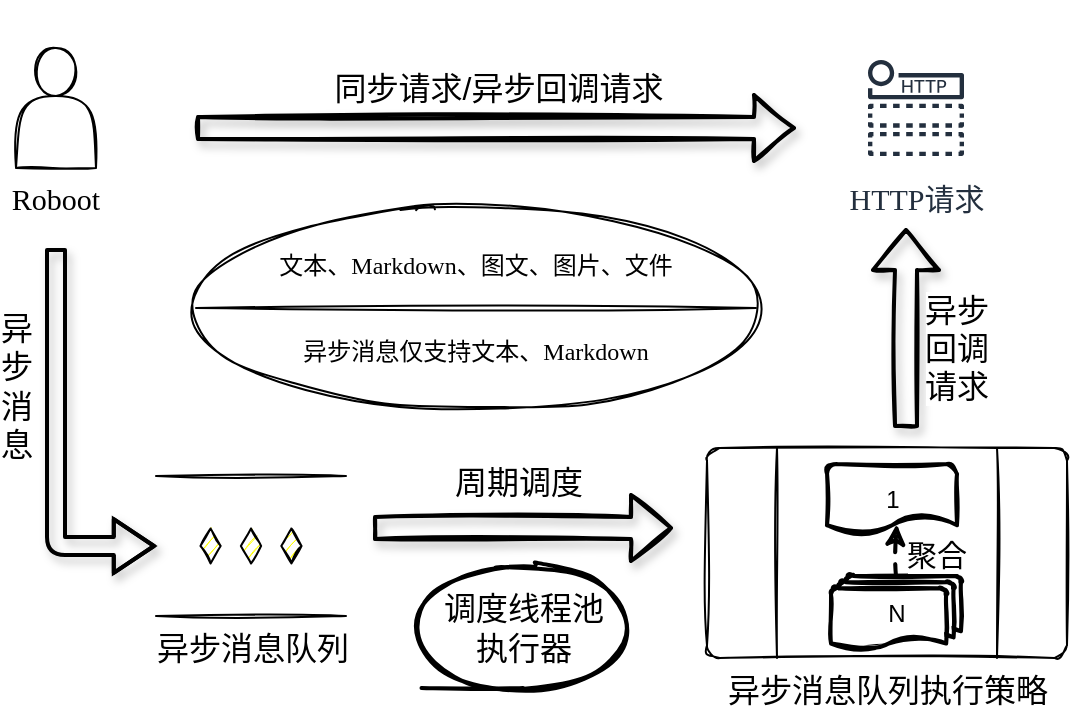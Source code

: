 <mxfile version="14.1.8" type="device"><diagram id="GIbewcq3GtpSmuvtld6-" name="第 1 页"><mxGraphModel dx="946" dy="672" grid="1" gridSize="10" guides="1" tooltips="1" connect="1" arrows="1" fold="1" page="1" pageScale="1" pageWidth="827" pageHeight="1169" math="0" shadow="0"><root><mxCell id="0"/><mxCell id="1" parent="0"/><mxCell id="-RmuLbPdIrOZDLfen1dQ-1" value="&lt;font style=&quot;font-size: 15px&quot; face=&quot;Comic Sans MS&quot;&gt;&lt;br&gt;&lt;br&gt;&lt;br&gt;&lt;br&gt;&lt;br&gt;Roboot&lt;/font&gt;" style="shape=actor;whiteSpace=wrap;html=1;sketch=1;" vertex="1" parent="1"><mxGeometry x="160" y="50" width="40" height="60" as="geometry"/></mxCell><mxCell id="-RmuLbPdIrOZDLfen1dQ-2" value="&lt;font style=&quot;font-size: 16px&quot;&gt;异步消息队列&lt;/font&gt;" style="verticalLabelPosition=bottom;verticalAlign=top;html=1;shape=mxgraph.flowchart.parallel_mode;pointerEvents=1;sketch=1;" vertex="1" parent="1"><mxGeometry x="230" y="264" width="95" height="70" as="geometry"/></mxCell><mxCell id="-RmuLbPdIrOZDLfen1dQ-3" value="&lt;font style=&quot;font-size: 15px&quot; face=&quot;Comic Sans MS&quot;&gt;HTTP请求&lt;/font&gt;" style="outlineConnect=0;fontColor=#232F3E;gradientColor=none;strokeColor=#232F3E;fillColor=#ffffff;dashed=0;verticalLabelPosition=bottom;verticalAlign=top;align=center;html=1;fontSize=12;fontStyle=0;aspect=fixed;shape=mxgraph.aws4.resourceIcon;resIcon=mxgraph.aws4.http_notification;sketch=0;" vertex="1" parent="1"><mxGeometry x="580" y="50" width="60" height="60" as="geometry"/></mxCell><mxCell id="-RmuLbPdIrOZDLfen1dQ-7" value="&lt;font style=&quot;font-size: 16px&quot;&gt;调度线程池&lt;br&gt;执行器&lt;/font&gt;" style="strokeWidth=2;html=1;shape=mxgraph.flowchart.sequential_data;whiteSpace=wrap;flipH=1;sketch=1;" vertex="1" parent="1"><mxGeometry x="362.75" y="310" width="101.5" height="60" as="geometry"/></mxCell><mxCell id="-RmuLbPdIrOZDLfen1dQ-17" value="" style="shape=flexArrow;endArrow=classic;html=1;strokeWidth=2;sketch=1;shadow=1;" edge="1" parent="1"><mxGeometry width="50" height="50" relative="1" as="geometry"><mxPoint x="338.5" y="290" as="sourcePoint"/><mxPoint x="488.5" y="290" as="targetPoint"/></mxGeometry></mxCell><mxCell id="-RmuLbPdIrOZDLfen1dQ-22" value="&lt;font style=&quot;font-size: 16px&quot;&gt;周期调度&lt;/font&gt;" style="edgeLabel;html=1;align=center;verticalAlign=middle;resizable=0;points=[];" vertex="1" connectable="0" parent="-RmuLbPdIrOZDLfen1dQ-17"><mxGeometry x="-0.145" y="1" relative="1" as="geometry"><mxPoint x="8.33" y="-22.26" as="offset"/></mxGeometry></mxCell><mxCell id="-RmuLbPdIrOZDLfen1dQ-18" value="" style="shape=flexArrow;endArrow=classic;html=1;strokeWidth=2;sketch=1;shadow=1;" edge="1" parent="1"><mxGeometry width="50" height="50" relative="1" as="geometry"><mxPoint x="250" y="90.0" as="sourcePoint"/><mxPoint x="550" y="90" as="targetPoint"/></mxGeometry></mxCell><mxCell id="-RmuLbPdIrOZDLfen1dQ-19" value="&lt;font style=&quot;font-size: 16px&quot;&gt;同步请求/异步回调请求&lt;/font&gt;" style="edgeLabel;html=1;align=center;verticalAlign=middle;resizable=0;points=[];" vertex="1" connectable="0" parent="-RmuLbPdIrOZDLfen1dQ-18"><mxGeometry x="-0.214" y="3" relative="1" as="geometry"><mxPoint x="32.5" y="-17" as="offset"/></mxGeometry></mxCell><mxCell id="-RmuLbPdIrOZDLfen1dQ-23" value="" style="shape=flexArrow;endArrow=classic;html=1;strokeWidth=2;endWidth=15.833;endSize=6.037;width=8;entryX=0;entryY=0.5;entryDx=0;entryDy=0;entryPerimeter=0;shadow=1;" edge="1" parent="1" target="-RmuLbPdIrOZDLfen1dQ-2"><mxGeometry width="50" height="50" relative="1" as="geometry"><mxPoint x="180" y="150" as="sourcePoint"/><mxPoint x="230" y="240" as="targetPoint"/><Array as="points"><mxPoint x="180" y="299"/></Array></mxGeometry></mxCell><mxCell id="-RmuLbPdIrOZDLfen1dQ-25" value="&lt;font style=&quot;font-size: 16px&quot;&gt;异&lt;br&gt;步&lt;br&gt;消&lt;br&gt;息&lt;/font&gt;" style="edgeLabel;html=1;align=center;verticalAlign=middle;resizable=0;points=[];" vertex="1" connectable="0" parent="-RmuLbPdIrOZDLfen1dQ-23"><mxGeometry x="-0.286" relative="1" as="geometry"><mxPoint x="-20" y="-2" as="offset"/></mxGeometry></mxCell><mxCell id="-RmuLbPdIrOZDLfen1dQ-26" value="" style="shape=flexArrow;endArrow=classic;html=1;strokeWidth=2;shadow=1;sketch=1;" edge="1" parent="1"><mxGeometry width="50" height="50" relative="1" as="geometry"><mxPoint x="605" y="240" as="sourcePoint"/><mxPoint x="605" y="140" as="targetPoint"/></mxGeometry></mxCell><mxCell id="-RmuLbPdIrOZDLfen1dQ-27" value="&lt;span style=&quot;font-size: 16px&quot;&gt;异步&lt;br&gt;回调&lt;br&gt;请求&lt;br&gt;&lt;/span&gt;" style="edgeLabel;html=1;align=center;verticalAlign=middle;resizable=0;points=[];" vertex="1" connectable="0" parent="-RmuLbPdIrOZDLfen1dQ-26"><mxGeometry x="-0.003" relative="1" as="geometry"><mxPoint x="25" y="10" as="offset"/></mxGeometry></mxCell><mxCell id="-RmuLbPdIrOZDLfen1dQ-33" value="" style="group" vertex="1" connectable="0" parent="1"><mxGeometry x="505.5" y="250" width="180" height="105" as="geometry"/></mxCell><mxCell id="-RmuLbPdIrOZDLfen1dQ-12" value="&lt;span style=&quot;font-size: 16px&quot;&gt;异步消息队列&lt;/span&gt;&lt;span style=&quot;font-size: 16px&quot;&gt;执行策略&lt;/span&gt;" style="verticalLabelPosition=bottom;verticalAlign=top;html=1;shape=process;whiteSpace=wrap;rounded=1;size=0.192;arcSize=6;sketch=1;shadow=0;glass=0;" vertex="1" parent="-RmuLbPdIrOZDLfen1dQ-33"><mxGeometry width="180" height="105" as="geometry"/></mxCell><mxCell id="-RmuLbPdIrOZDLfen1dQ-11" value="N" style="strokeWidth=2;html=1;shape=mxgraph.flowchart.multi-document;whiteSpace=wrap;align=center;sketch=1;" vertex="1" parent="-RmuLbPdIrOZDLfen1dQ-33"><mxGeometry x="62" y="64" width="65" height="37" as="geometry"/></mxCell><mxCell id="-RmuLbPdIrOZDLfen1dQ-13" value="1" style="strokeWidth=2;html=1;shape=mxgraph.flowchart.document2;whiteSpace=wrap;size=0.25;sketch=1;" vertex="1" parent="-RmuLbPdIrOZDLfen1dQ-33"><mxGeometry x="60" y="8" width="65" height="35" as="geometry"/></mxCell><mxCell id="-RmuLbPdIrOZDLfen1dQ-14" style="edgeStyle=orthogonalEdgeStyle;rounded=0;orthogonalLoop=1;jettySize=auto;html=1;entryX=0.538;entryY=0.857;entryDx=0;entryDy=0;entryPerimeter=0;strokeWidth=2;dashed=1;sketch=1;" edge="1" parent="-RmuLbPdIrOZDLfen1dQ-33" source="-RmuLbPdIrOZDLfen1dQ-11" target="-RmuLbPdIrOZDLfen1dQ-13"><mxGeometry as="geometry"/></mxCell><mxCell id="-RmuLbPdIrOZDLfen1dQ-28" value="&lt;font style=&quot;font-size: 15px&quot;&gt;聚合&lt;/font&gt;" style="edgeLabel;html=1;align=center;verticalAlign=middle;resizable=0;points=[];" vertex="1" connectable="0" parent="-RmuLbPdIrOZDLfen1dQ-14"><mxGeometry x="0.179" y="-1" relative="1" as="geometry"><mxPoint x="19" y="4.36" as="offset"/></mxGeometry></mxCell><mxCell id="-RmuLbPdIrOZDLfen1dQ-35" value="&lt;font face=&quot;Comic Sans MS&quot;&gt;文本、Markdown、图文、图片、文件&lt;br&gt;&lt;br&gt;&lt;br&gt;异步消息仅支持文本、Markdown&lt;/font&gt;" style="shape=lineEllipse;perimeter=ellipsePerimeter;whiteSpace=wrap;html=1;backgroundOutline=1;rounded=1;shadow=0;glass=0;sketch=1;" vertex="1" parent="1"><mxGeometry x="250" y="130" width="280" height="100" as="geometry"/></mxCell></root></mxGraphModel></diagram></mxfile>